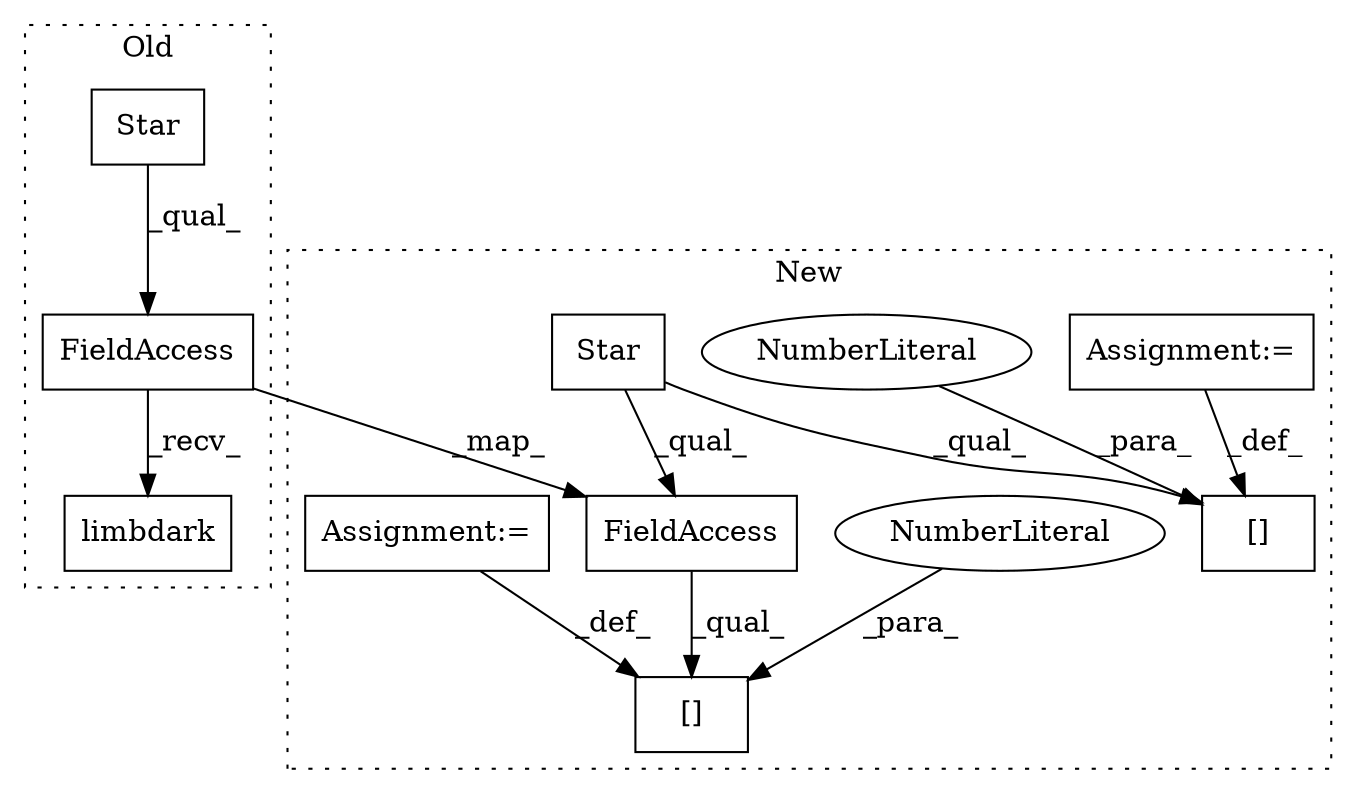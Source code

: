 digraph G {
subgraph cluster0 {
1 [label="Star" a="32" s="665,675" l="5,1" shape="box"];
7 [label="limbdark" a="32" s="691,708" l="9,1" shape="box"];
10 [label="FieldAccess" a="22" s="682" l="8" shape="box"];
label = "Old";
style="dotted";
}
subgraph cluster1 {
2 [label="[]" a="2" s="698,708" l="9,1" shape="box"];
3 [label="NumberLiteral" a="34" s="707" l="1" shape="ellipse"];
4 [label="Star" a="32" s="665" l="6" shape="box"];
5 [label="[]" a="2" s="677,687" l="9,1" shape="box"];
6 [label="NumberLiteral" a="34" s="686" l="1" shape="ellipse"];
8 [label="Assignment:=" a="7" s="709" l="1" shape="box"];
9 [label="Assignment:=" a="7" s="688" l="1" shape="box"];
11 [label="FieldAccess" a="22" s="677" l="8" shape="box"];
label = "New";
style="dotted";
}
1 -> 10 [label="_qual_"];
3 -> 2 [label="_para_"];
4 -> 2 [label="_qual_"];
4 -> 11 [label="_qual_"];
6 -> 5 [label="_para_"];
8 -> 2 [label="_def_"];
9 -> 5 [label="_def_"];
10 -> 7 [label="_recv_"];
10 -> 11 [label="_map_"];
11 -> 5 [label="_qual_"];
}